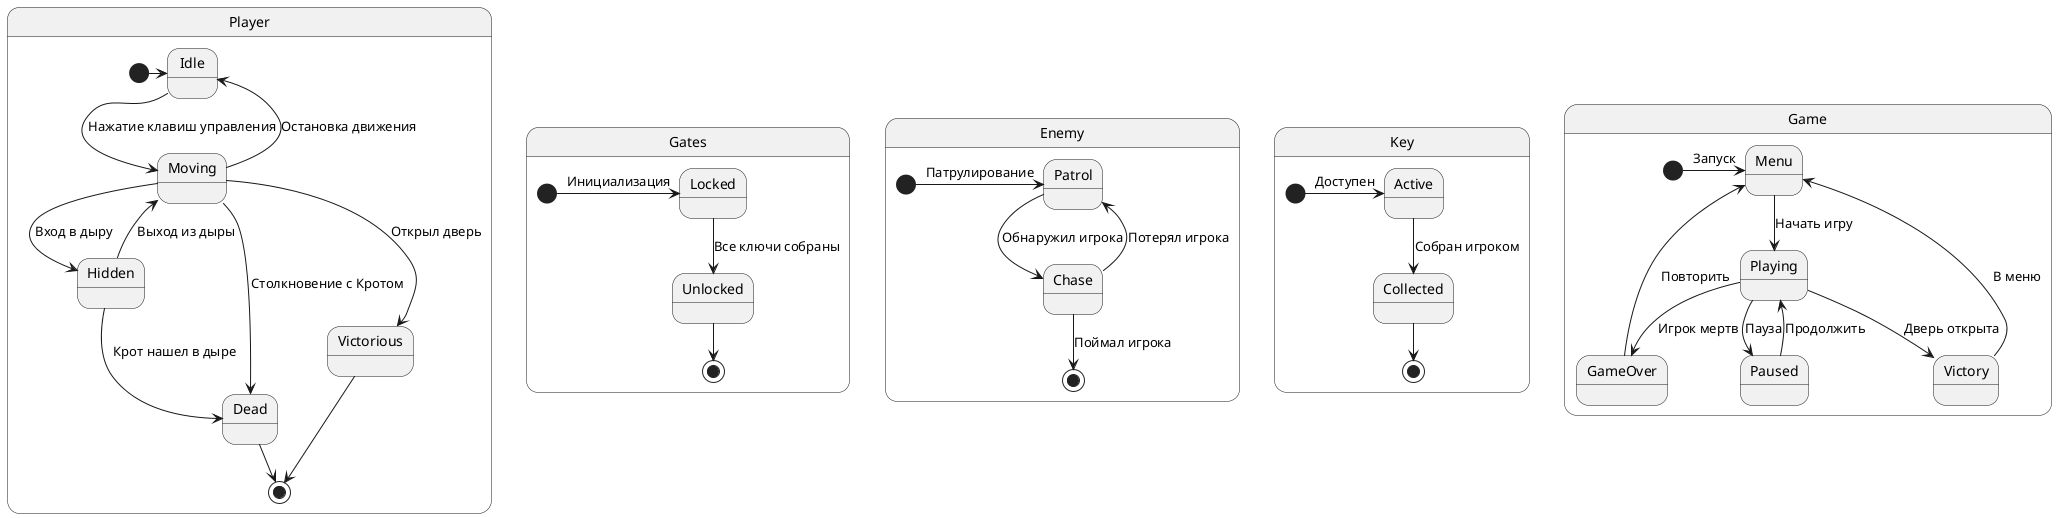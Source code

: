 @startuml

' Состояния игрока
state Player {
  [*] -> Idle
  Idle --> Moving : Нажатие клавиш управления
  Moving --> Idle : Остановка движения
  Moving --> Hidden : Вход в дыру
  Hidden --> Moving : Выход из дыры
  Moving --> Dead : Столкновение с Кротом
  Hidden --> Dead : Крот нашел в дыре
  Moving --> Victorious : Открыл дверь
  Victorious --> [*]
  Dead --> [*]
}

' Состояния двери
state Gates {
  [*] -> Locked : Инициализация
  Locked --> Unlocked : Все ключи собраны
  Unlocked --> [*]
}

' Состояния ИИ-врага (Крота)
state Enemy {
  [*] -> Patrol : Патрулирование
  Patrol --> Chase : Обнаружил игрока
  Chase --> Patrol : Потерял игрока
  Chase --> [*] : Поймал игрока
}

' Состояния ключа
state Key {
  [*] -> Active : Доступен
  Active --> Collected : Собран игроком
  Collected --> [*]
}

' Состояния игры
state Game {
  [*] -> Menu : Запуск
  Menu --> Playing : Начать игру
  Playing --> Paused : Пауза
  Paused --> Playing : Продолжить
  Playing --> GameOver : Игрок мертв
  Playing --> Victory : Дверь открыта
  GameOver --> Menu : Повторить
  Victory --> Menu : В меню
}

@enduml